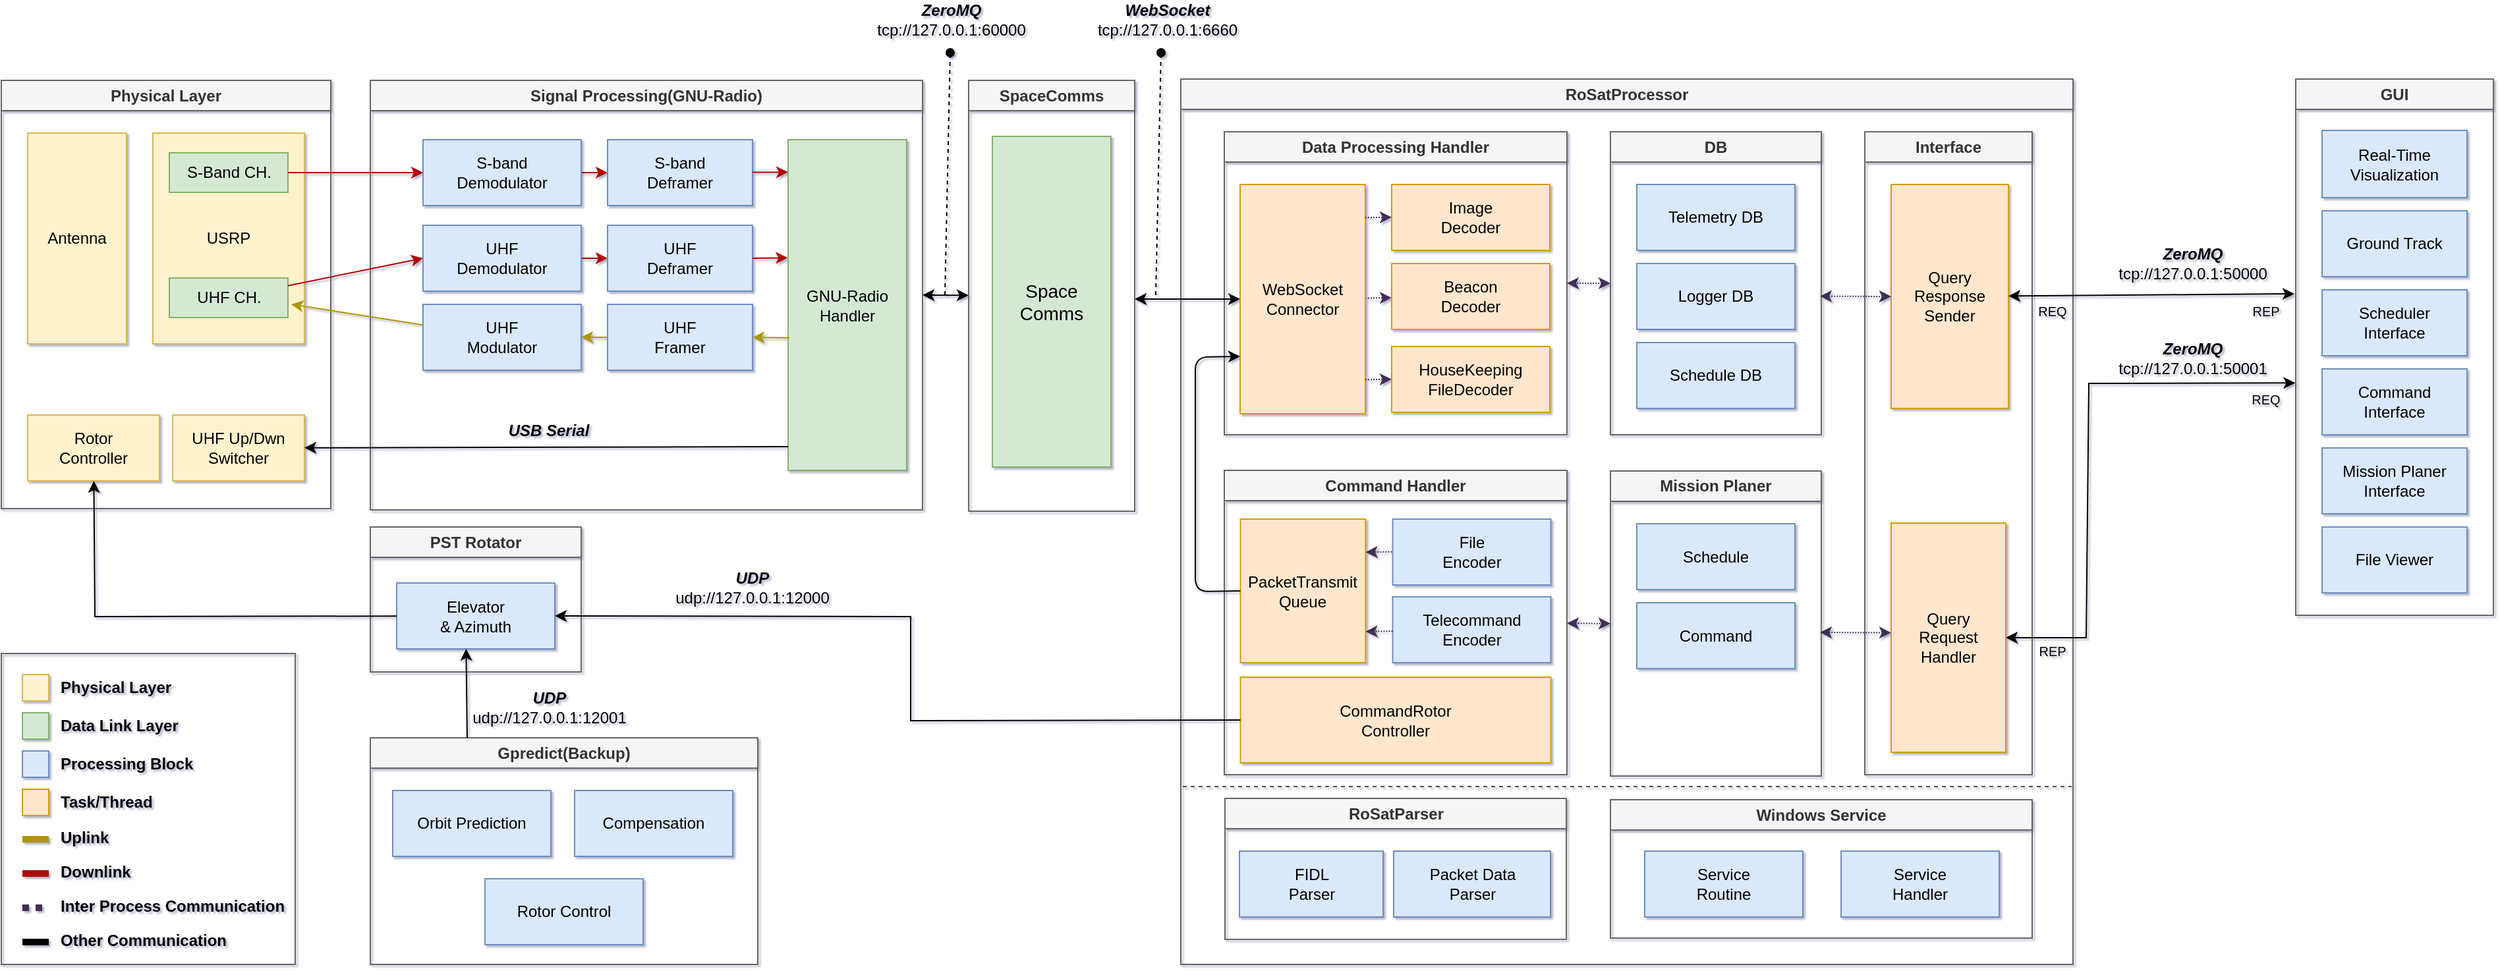 <mxfile scale="2" border="0">
    <diagram id="z8-gipXLpXiGRJ3XNDHW" name="Page-1">
        <mxGraphModel dx="1117" dy="762" grid="0" gridSize="10" guides="1" tooltips="1" connect="1" arrows="1" fold="1" page="1" pageScale="1" pageWidth="850" pageHeight="1100" background="#ffffff" math="0" shadow="1">
            <root>
                <mxCell id="0"/>
                <mxCell id="1" parent="0"/>
                <mxCell id="166" value="" style="rounded=0;whiteSpace=wrap;html=1;fontSize=12;fontColor=#333333;fillColor=none;strokeColor=#666666;" parent="1" vertex="1">
                    <mxGeometry x="160" y="815" width="223" height="236" as="geometry"/>
                </mxCell>
                <mxCell id="2" value="GUI" style="swimlane;whiteSpace=wrap;html=1;fillColor=#f5f5f5;fontColor=#333333;strokeColor=#666666;" parent="1" vertex="1">
                    <mxGeometry x="1901" y="379" width="150" height="407" as="geometry"/>
                </mxCell>
                <mxCell id="3" value="Real-Time Visualization" style="rounded=0;whiteSpace=wrap;html=1;fillColor=#dae8fc;strokeColor=#6c8ebf;fontColor=#000000;" parent="2" vertex="1">
                    <mxGeometry x="20" y="39" width="110" height="51" as="geometry"/>
                </mxCell>
                <mxCell id="4" value="Scheduler&lt;br&gt;Interface" style="rounded=0;whiteSpace=wrap;html=1;fillColor=#dae8fc;strokeColor=#6c8ebf;fontColor=#000000;" parent="2" vertex="1">
                    <mxGeometry x="20" y="160" width="110" height="50" as="geometry"/>
                </mxCell>
                <mxCell id="63" value="Ground Track" style="rounded=0;whiteSpace=wrap;html=1;fillColor=#dae8fc;strokeColor=#6c8ebf;fontColor=#000000;" parent="2" vertex="1">
                    <mxGeometry x="20" y="100" width="110" height="50" as="geometry"/>
                </mxCell>
                <mxCell id="65" value="Command&lt;br&gt;Interface" style="rounded=0;whiteSpace=wrap;html=1;fillColor=#dae8fc;strokeColor=#6c8ebf;fontColor=#000000;" parent="2" vertex="1">
                    <mxGeometry x="20" y="220" width="110" height="50" as="geometry"/>
                </mxCell>
                <mxCell id="66" value="Mission Planer&lt;br&gt;Interface" style="rounded=0;whiteSpace=wrap;html=1;fillColor=#dae8fc;strokeColor=#6c8ebf;fontColor=#000000;" parent="2" vertex="1">
                    <mxGeometry x="20" y="280" width="110" height="50" as="geometry"/>
                </mxCell>
                <mxCell id="209" value="File Viewer" style="rounded=0;whiteSpace=wrap;html=1;fillColor=#dae8fc;strokeColor=#6c8ebf;fontColor=#000000;" vertex="1" parent="2">
                    <mxGeometry x="20" y="340" width="110" height="50" as="geometry"/>
                </mxCell>
                <mxCell id="9" value="RoSatProcessor" style="swimlane;whiteSpace=wrap;html=1;fillColor=#f5f5f5;fontColor=#333333;strokeColor=#666666;" parent="1" vertex="1">
                    <mxGeometry x="1055" y="379" width="677" height="672" as="geometry"/>
                </mxCell>
                <mxCell id="5" value="Data Processing Handler" style="swimlane;whiteSpace=wrap;html=1;fillColor=#f5f5f5;fontColor=#333333;strokeColor=#666666;" parent="9" vertex="1">
                    <mxGeometry x="33" y="40" width="260" height="230" as="geometry"/>
                </mxCell>
                <mxCell id="6" value="Image&lt;br&gt;Decoder" style="rounded=0;whiteSpace=wrap;html=1;fillColor=#ffe6cc;strokeColor=#d79b00;fontColor=#000000;" parent="5" vertex="1">
                    <mxGeometry x="127" y="40" width="120" height="50" as="geometry"/>
                </mxCell>
                <mxCell id="7" value="Beacon&lt;br&gt;Decoder" style="rounded=0;whiteSpace=wrap;html=1;fillColor=#ffe6cc;strokeColor=#d79b00;fontColor=#000000;" parent="5" vertex="1">
                    <mxGeometry x="127" y="100" width="120" height="50" as="geometry"/>
                </mxCell>
                <mxCell id="11" value="HouseKeeping&lt;br&gt;FileDecoder" style="rounded=0;whiteSpace=wrap;html=1;fillColor=#ffe6cc;strokeColor=#d79b00;fontColor=#000000;" parent="5" vertex="1">
                    <mxGeometry x="127" y="163" width="120" height="50" as="geometry"/>
                </mxCell>
                <mxCell id="99" style="edgeStyle=none;html=1;fontColor=#000000;fillColor=#76608a;strokeColor=#432D57;dashed=1;dashPattern=1 1;" parent="5" source="92" target="7" edge="1">
                    <mxGeometry relative="1" as="geometry"/>
                </mxCell>
                <mxCell id="92" value="WebSocket&lt;div&gt;Connector&lt;/div&gt;" style="rounded=0;whiteSpace=wrap;html=1;fillColor=#ffe6cc;strokeColor=#d79b00;fontColor=#000000;" parent="5" vertex="1">
                    <mxGeometry x="12" y="40" width="95" height="174" as="geometry"/>
                </mxCell>
                <mxCell id="123" style="edgeStyle=none;html=1;fontColor=#000000;fillColor=#76608a;strokeColor=#432D57;dashed=1;dashPattern=1 1;" parent="5" edge="1">
                    <mxGeometry relative="1" as="geometry">
                        <mxPoint x="107" y="65.145" as="sourcePoint"/>
                        <mxPoint x="127" y="64.831" as="targetPoint"/>
                    </mxGeometry>
                </mxCell>
                <mxCell id="124" style="edgeStyle=none;html=1;fontColor=#000000;fillColor=#76608a;strokeColor=#432D57;dashed=1;dashPattern=1 1;" parent="5" edge="1">
                    <mxGeometry relative="1" as="geometry">
                        <mxPoint x="107" y="188.145" as="sourcePoint"/>
                        <mxPoint x="127" y="187.831" as="targetPoint"/>
                    </mxGeometry>
                </mxCell>
                <mxCell id="71" style="edgeStyle=none;rounded=0;html=1;entryX=0;entryY=0.5;entryDx=0;entryDy=0;startArrow=classic;startFill=1;fillColor=#76608a;strokeColor=#432D57;dashed=1;dashPattern=1 1;" parent="9" source="48" target="68" edge="1">
                    <mxGeometry relative="1" as="geometry"/>
                </mxCell>
                <mxCell id="48" value="Command Handler" style="swimlane;whiteSpace=wrap;html=1;fillColor=#f5f5f5;fontColor=#333333;strokeColor=#666666;" parent="9" vertex="1">
                    <mxGeometry x="33" y="297" width="260" height="231" as="geometry"/>
                </mxCell>
                <mxCell id="8" value="Telecommand&lt;br&gt;Encoder" style="rounded=0;whiteSpace=wrap;html=1;fillColor=#dae8fc;strokeColor=#6c8ebf;fontColor=#000000;" parent="48" vertex="1">
                    <mxGeometry x="127.75" y="96" width="120" height="50" as="geometry"/>
                </mxCell>
                <mxCell id="59" value="CommandRotor&lt;br&gt;Controller" style="rounded=0;whiteSpace=wrap;html=1;fillColor=#ffe6cc;strokeColor=#d79b00;fontColor=#000000;" parent="48" vertex="1">
                    <mxGeometry x="12.25" y="157" width="235.5" height="65" as="geometry"/>
                </mxCell>
                <mxCell id="119" value="PacketTransmit&lt;br&gt;Queue" style="rounded=0;whiteSpace=wrap;html=1;fillColor=#ffe6cc;strokeColor=#d79b00;fontColor=#000000;" parent="48" vertex="1">
                    <mxGeometry x="12.25" y="37" width="95" height="109" as="geometry"/>
                </mxCell>
                <mxCell id="130" style="edgeStyle=none;rounded=0;html=1;entryX=1;entryY=0.783;entryDx=0;entryDy=0;entryPerimeter=0;fontColor=#000000;endArrow=classic;endFill=1;fillColor=#76608a;strokeColor=#432D57;dashed=1;dashPattern=1 1;" parent="48" source="8" target="119" edge="1">
                    <mxGeometry relative="1" as="geometry"/>
                </mxCell>
                <mxCell id="127" value="File&lt;br&gt;Encoder" style="rounded=0;whiteSpace=wrap;html=1;fillColor=#dae8fc;strokeColor=#6c8ebf;fontColor=#000000;" parent="48" vertex="1">
                    <mxGeometry x="127.75" y="37" width="120" height="50" as="geometry"/>
                </mxCell>
                <mxCell id="131" style="edgeStyle=none;rounded=0;html=1;entryX=1;entryY=0.783;entryDx=0;entryDy=0;entryPerimeter=0;fontColor=#000000;endArrow=classic;endFill=1;fillColor=#76608a;strokeColor=#432D57;dashed=1;dashPattern=1 1;" parent="48" edge="1">
                    <mxGeometry relative="1" as="geometry">
                        <mxPoint x="127.25" y="61.8" as="sourcePoint"/>
                        <mxPoint x="107.25" y="62.137" as="targetPoint"/>
                    </mxGeometry>
                </mxCell>
                <mxCell id="68" value="Mission Planer" style="swimlane;whiteSpace=wrap;html=1;fillColor=#f5f5f5;fontColor=#333333;strokeColor=#666666;" parent="9" vertex="1">
                    <mxGeometry x="326" y="297.5" width="160" height="231.5" as="geometry"/>
                </mxCell>
                <mxCell id="69" value="Schedule" style="rounded=0;whiteSpace=wrap;html=1;fillColor=#dae8fc;strokeColor=#6c8ebf;fontColor=#000000;" parent="68" vertex="1">
                    <mxGeometry x="20" y="40" width="120" height="50" as="geometry"/>
                </mxCell>
                <mxCell id="72" value="Command" style="rounded=0;whiteSpace=wrap;html=1;fillColor=#dae8fc;strokeColor=#6c8ebf;fontColor=#000000;" parent="68" vertex="1">
                    <mxGeometry x="20" y="100" width="120" height="50" as="geometry"/>
                </mxCell>
                <mxCell id="70" style="edgeStyle=none;rounded=0;html=1;entryX=1;entryY=0.5;entryDx=0;entryDy=0;startArrow=classic;startFill=1;fillColor=#76608a;strokeColor=#432D57;dashed=1;dashPattern=1 1;" parent="9" source="10" target="5" edge="1">
                    <mxGeometry relative="1" as="geometry"/>
                </mxCell>
                <mxCell id="10" value="DB" style="swimlane;whiteSpace=wrap;html=1;fillColor=#f5f5f5;fontColor=#333333;strokeColor=#666666;" parent="9" vertex="1">
                    <mxGeometry x="326" y="40" width="160" height="230" as="geometry"/>
                </mxCell>
                <mxCell id="53" value="Telemetry DB" style="rounded=0;whiteSpace=wrap;html=1;fillColor=#dae8fc;strokeColor=#6c8ebf;fontColor=#000000;" parent="10" vertex="1">
                    <mxGeometry x="20" y="40" width="120" height="50" as="geometry"/>
                </mxCell>
                <mxCell id="60" value="Logger DB" style="rounded=0;whiteSpace=wrap;html=1;fillColor=#dae8fc;strokeColor=#6c8ebf;fontColor=#000000;" parent="10" vertex="1">
                    <mxGeometry x="20" y="100" width="120" height="50" as="geometry"/>
                </mxCell>
                <mxCell id="67" value="Schedule DB" style="rounded=0;whiteSpace=wrap;html=1;fillColor=#dae8fc;strokeColor=#6c8ebf;fontColor=#000000;" parent="10" vertex="1">
                    <mxGeometry x="20" y="160" width="120" height="50" as="geometry"/>
                </mxCell>
                <mxCell id="83" value="RoSatParser" style="swimlane;whiteSpace=wrap;html=1;fillColor=#f5f5f5;fontColor=#333333;strokeColor=#666666;" parent="9" vertex="1">
                    <mxGeometry x="33.5" y="546" width="259" height="107" as="geometry"/>
                </mxCell>
                <mxCell id="85" value="FIDL&lt;br&gt;Parser" style="rounded=0;whiteSpace=wrap;html=1;fillColor=#dae8fc;strokeColor=#6c8ebf;fontColor=#000000;" parent="83" vertex="1">
                    <mxGeometry x="11" y="40" width="109" height="50" as="geometry"/>
                </mxCell>
                <mxCell id="86" value="Packet Data&lt;br&gt;Parser" style="rounded=0;whiteSpace=wrap;html=1;fillColor=#dae8fc;strokeColor=#6c8ebf;fontColor=#000000;" parent="83" vertex="1">
                    <mxGeometry x="128" y="40" width="119" height="50" as="geometry"/>
                </mxCell>
                <mxCell id="151" value="" style="endArrow=none;dashed=1;html=1;rounded=0;strokeColor=#4D4D4D;fontColor=#000000;" parent="9" edge="1">
                    <mxGeometry width="50" height="50" relative="1" as="geometry">
                        <mxPoint x="1.5" y="537" as="sourcePoint"/>
                        <mxPoint x="676" y="537" as="targetPoint"/>
                    </mxGeometry>
                </mxCell>
                <mxCell id="188" value="Interface" style="swimlane;whiteSpace=wrap;html=1;fillColor=#f5f5f5;fontColor=#333333;strokeColor=#666666;" parent="9" vertex="1">
                    <mxGeometry x="519" y="40" width="127" height="488" as="geometry"/>
                </mxCell>
                <mxCell id="191" value="Query&lt;div&gt;Response&lt;/div&gt;&lt;div&gt;Sender&lt;/div&gt;" style="rounded=0;whiteSpace=wrap;html=1;fillColor=#ffe6cc;strokeColor=#d79b00;fontColor=#000000;" parent="188" vertex="1">
                    <mxGeometry x="20" y="40" width="89" height="170" as="geometry"/>
                </mxCell>
                <mxCell id="196" value="Query&lt;div&gt;Request&lt;/div&gt;&lt;div&gt;Handler&lt;/div&gt;" style="rounded=0;whiteSpace=wrap;html=1;fillColor=#ffe6cc;strokeColor=#d79b00;fontColor=#000000;" parent="188" vertex="1">
                    <mxGeometry x="20" y="297" width="87" height="174" as="geometry"/>
                </mxCell>
                <mxCell id="192" style="edgeStyle=none;rounded=0;html=1;entryX=1;entryY=0.5;entryDx=0;entryDy=0;startArrow=classic;startFill=1;fillColor=#76608a;strokeColor=#432D57;dashed=1;dashPattern=1 1;exitX=0;exitY=0.5;exitDx=0;exitDy=0;" parent="188" source="191" edge="1">
                    <mxGeometry relative="1" as="geometry">
                        <mxPoint x="18" y="125.11" as="sourcePoint"/>
                        <mxPoint x="-34" y="124.81" as="targetPoint"/>
                    </mxGeometry>
                </mxCell>
                <mxCell id="197" style="edgeStyle=none;rounded=0;html=1;entryX=1;entryY=0.5;entryDx=0;entryDy=0;startArrow=classic;startFill=1;fillColor=#76608a;strokeColor=#432D57;dashed=1;dashPattern=1 1;exitX=0;exitY=0.5;exitDx=0;exitDy=0;" parent="188" edge="1">
                    <mxGeometry relative="1" as="geometry">
                        <mxPoint x="20" y="380.19" as="sourcePoint"/>
                        <mxPoint x="-34" y="380" as="targetPoint"/>
                    </mxGeometry>
                </mxCell>
                <mxCell id="207" value="REP" style="text;html=1;strokeColor=none;fillColor=none;align=center;verticalAlign=middle;whiteSpace=wrap;rounded=0;fontColor=#000000;fontSize=10;" parent="9" vertex="1">
                    <mxGeometry x="646" y="419" width="31" height="30" as="geometry"/>
                </mxCell>
                <mxCell id="202" value="REQ" style="text;html=1;strokeColor=none;fillColor=none;align=center;verticalAlign=middle;whiteSpace=wrap;rounded=0;fontColor=#000000;fontSize=10;" parent="9" vertex="1">
                    <mxGeometry x="646" y="161" width="31" height="30" as="geometry"/>
                </mxCell>
                <mxCell id="262" style="edgeStyle=none;html=1;exitX=0;exitY=0.5;exitDx=0;exitDy=0;entryX=0;entryY=0.75;entryDx=0;entryDy=0;" edge="1" parent="9" source="119" target="92">
                    <mxGeometry relative="1" as="geometry">
                        <Array as="points">
                            <mxPoint x="11" y="389"/>
                            <mxPoint x="11" y="211"/>
                        </Array>
                    </mxGeometry>
                </mxCell>
                <mxCell id="12" value="Physical Layer" style="swimlane;whiteSpace=wrap;html=1;swimlaneFillColor=none;fillColor=#f5f5f5;fontColor=#333333;strokeColor=#666666;" parent="1" vertex="1">
                    <mxGeometry x="160" y="380" width="250" height="325" as="geometry"/>
                </mxCell>
                <mxCell id="13" value="Antenna" style="rounded=0;whiteSpace=wrap;html=1;fillColor=#fff2cc;strokeColor=#d6b656;fontColor=#000000;" parent="12" vertex="1">
                    <mxGeometry x="20" y="40" width="75" height="160" as="geometry"/>
                </mxCell>
                <mxCell id="14" value="Rotor&lt;br&gt;Controller" style="rounded=0;whiteSpace=wrap;html=1;fillColor=#fff2cc;strokeColor=#d6b656;fontColor=#000000;" parent="12" vertex="1">
                    <mxGeometry x="20" y="254" width="100" height="50" as="geometry"/>
                </mxCell>
                <mxCell id="17" value="USRP" style="rounded=0;whiteSpace=wrap;html=1;fillColor=#fff2cc;strokeColor=#d6b656;fontColor=#000000;" parent="12" vertex="1">
                    <mxGeometry x="115" y="40" width="115" height="160" as="geometry"/>
                </mxCell>
                <mxCell id="18" value="UHF Up/Dwn&lt;br&gt;Switcher" style="rounded=0;whiteSpace=wrap;html=1;fillColor=#fff2cc;strokeColor=#d6b656;fontColor=#000000;" parent="12" vertex="1">
                    <mxGeometry x="130" y="254" width="100" height="50" as="geometry"/>
                </mxCell>
                <mxCell id="19" value="S-Band CH." style="rounded=0;whiteSpace=wrap;html=1;fillColor=#d5e8d4;strokeColor=#82b366;fontStyle=0;fontColor=#000000;" parent="12" vertex="1">
                    <mxGeometry x="127.5" y="55" width="90" height="30" as="geometry"/>
                </mxCell>
                <mxCell id="20" value="UHF CH." style="rounded=0;whiteSpace=wrap;html=1;fillColor=#d5e8d4;strokeColor=#82b366;fontStyle=0;fontColor=#000000;" parent="12" vertex="1">
                    <mxGeometry x="127.5" y="150" width="90" height="30" as="geometry"/>
                </mxCell>
                <mxCell id="15" value="PST Rotator" style="swimlane;whiteSpace=wrap;html=1;fillColor=#f5f5f5;fontColor=#333333;strokeColor=#666666;" parent="1" vertex="1">
                    <mxGeometry x="440" y="719" width="160" height="110" as="geometry"/>
                </mxCell>
                <mxCell id="16" value="Elevator&lt;br&gt;&amp;amp; Azimuth" style="rounded=0;whiteSpace=wrap;html=1;fillColor=#dae8fc;strokeColor=#6c8ebf;fontColor=#000000;" parent="15" vertex="1">
                    <mxGeometry x="20" y="42.5" width="120" height="50" as="geometry"/>
                </mxCell>
                <mxCell id="22" value="Signal Processing(GNU-Radio)" style="swimlane;whiteSpace=wrap;html=1;fillColor=#f5f5f5;fontColor=#333333;strokeColor=#666666;" parent="1" vertex="1">
                    <mxGeometry x="440" y="380" width="419" height="326" as="geometry"/>
                </mxCell>
                <mxCell id="39" style="edgeStyle=none;rounded=0;html=1;fillColor=#e51400;strokeColor=#B20000;" parent="22" source="23" target="24" edge="1">
                    <mxGeometry relative="1" as="geometry"/>
                </mxCell>
                <mxCell id="23" value="S-band&lt;br&gt;Demodulator" style="rounded=0;whiteSpace=wrap;html=1;fillColor=#dae8fc;strokeColor=#6c8ebf;fontColor=#000000;" parent="22" vertex="1">
                    <mxGeometry x="40" y="45" width="120" height="50" as="geometry"/>
                </mxCell>
                <mxCell id="24" value="S-band&lt;br&gt;Deframer" style="rounded=0;whiteSpace=wrap;html=1;fillColor=#dae8fc;strokeColor=#6c8ebf;fontColor=#000000;" parent="22" vertex="1">
                    <mxGeometry x="180" y="45" width="110" height="50" as="geometry"/>
                </mxCell>
                <mxCell id="40" style="edgeStyle=none;rounded=0;html=1;fillColor=#e51400;strokeColor=#B20000;" parent="22" source="25" target="30" edge="1">
                    <mxGeometry relative="1" as="geometry"/>
                </mxCell>
                <mxCell id="25" value="UHF&lt;br&gt;Demodulator" style="rounded=0;whiteSpace=wrap;html=1;fillColor=#dae8fc;strokeColor=#6c8ebf;fontColor=#000000;" parent="22" vertex="1">
                    <mxGeometry x="40" y="110" width="120" height="50" as="geometry"/>
                </mxCell>
                <mxCell id="29" value="UHF&lt;br&gt;Modulator" style="rounded=0;whiteSpace=wrap;html=1;fillColor=#dae8fc;strokeColor=#6c8ebf;fontColor=#000000;" parent="22" vertex="1">
                    <mxGeometry x="40" y="170" width="120" height="50" as="geometry"/>
                </mxCell>
                <mxCell id="30" value="UHF&lt;br&gt;Deframer" style="rounded=0;whiteSpace=wrap;html=1;fillColor=#dae8fc;strokeColor=#6c8ebf;fontColor=#000000;" parent="22" vertex="1">
                    <mxGeometry x="180" y="110" width="110" height="50" as="geometry"/>
                </mxCell>
                <mxCell id="41" style="edgeStyle=none;rounded=0;html=1;entryX=1;entryY=0.5;entryDx=0;entryDy=0;fillColor=#e3c800;strokeColor=#B09500;" parent="22" source="31" target="29" edge="1">
                    <mxGeometry relative="1" as="geometry"/>
                </mxCell>
                <mxCell id="31" value="UHF&lt;br&gt;Framer" style="rounded=0;whiteSpace=wrap;html=1;fillColor=#dae8fc;strokeColor=#6c8ebf;fontColor=#000000;" parent="22" vertex="1">
                    <mxGeometry x="180" y="170" width="110" height="50" as="geometry"/>
                </mxCell>
                <mxCell id="211" value="GNU-Radio&lt;div&gt;Handler&lt;/div&gt;" style="rounded=0;whiteSpace=wrap;html=1;fillColor=#d5e8d4;strokeColor=#82b366;fontStyle=0;fontColor=#000000;" vertex="1" parent="22">
                    <mxGeometry x="317" y="45" width="90" height="251" as="geometry"/>
                </mxCell>
                <mxCell id="147" value="&lt;b&gt;&lt;i&gt;&lt;font color=&quot;#000000&quot;&gt;USB Serial&lt;/font&gt;&lt;/i&gt;&lt;/b&gt;" style="text;html=1;strokeColor=none;fillColor=none;align=center;verticalAlign=middle;whiteSpace=wrap;rounded=0;fontColor=#990000;" parent="22" vertex="1">
                    <mxGeometry x="91" y="251" width="89" height="30" as="geometry"/>
                </mxCell>
                <mxCell id="213" style="edgeStyle=none;rounded=0;html=1;entryX=1;entryY=0.5;entryDx=0;entryDy=0;fillColor=#e3c800;strokeColor=#B09500;exitX=0.011;exitY=0.599;exitDx=0;exitDy=0;exitPerimeter=0;" edge="1" parent="22" source="211" target="31">
                    <mxGeometry relative="1" as="geometry">
                        <mxPoint x="190" y="205" as="sourcePoint"/>
                        <mxPoint x="170" y="205" as="targetPoint"/>
                    </mxGeometry>
                </mxCell>
                <mxCell id="214" style="edgeStyle=none;rounded=0;html=1;fillColor=#e51400;strokeColor=#B20000;exitX=1;exitY=0.5;exitDx=0;exitDy=0;entryX=-0.004;entryY=0.357;entryDx=0;entryDy=0;entryPerimeter=0;" edge="1" parent="22" source="30" target="211">
                    <mxGeometry relative="1" as="geometry">
                        <mxPoint x="170" y="145" as="sourcePoint"/>
                        <mxPoint x="317" y="134" as="targetPoint"/>
                    </mxGeometry>
                </mxCell>
                <mxCell id="215" style="edgeStyle=none;rounded=0;html=1;fillColor=#e51400;strokeColor=#B20000;exitX=1;exitY=0.5;exitDx=0;exitDy=0;entryX=-0.004;entryY=0.357;entryDx=0;entryDy=0;entryPerimeter=0;" edge="1" parent="22">
                    <mxGeometry relative="1" as="geometry">
                        <mxPoint x="290" y="69.71" as="sourcePoint"/>
                        <mxPoint x="317" y="69.71" as="targetPoint"/>
                    </mxGeometry>
                </mxCell>
                <mxCell id="32" style="edgeStyle=none;rounded=0;html=1;entryX=0;entryY=0.5;entryDx=0;entryDy=0;fillColor=#e51400;strokeColor=#B20000;" parent="1" source="19" target="23" edge="1">
                    <mxGeometry relative="1" as="geometry"/>
                </mxCell>
                <mxCell id="35" style="edgeStyle=none;rounded=0;html=1;fillColor=#e3c800;strokeColor=#B09500;" parent="1" source="29" edge="1">
                    <mxGeometry relative="1" as="geometry">
                        <mxPoint x="380" y="550" as="targetPoint"/>
                    </mxGeometry>
                </mxCell>
                <mxCell id="36" style="edgeStyle=none;rounded=0;html=1;entryX=0;entryY=0.5;entryDx=0;entryDy=0;fillColor=#e51400;strokeColor=#B20000;" parent="1" source="20" target="25" edge="1">
                    <mxGeometry relative="1" as="geometry"/>
                </mxCell>
                <mxCell id="38" style="edgeStyle=none;rounded=0;html=1;fillColor=#76608a;strokeColor=#000000;" parent="1" source="16" target="14" edge="1">
                    <mxGeometry relative="1" as="geometry">
                        <Array as="points">
                            <mxPoint x="231" y="787"/>
                        </Array>
                    </mxGeometry>
                </mxCell>
                <mxCell id="115" value="&lt;b&gt;&lt;i&gt;UDP&lt;/i&gt;&lt;/b&gt;&lt;br&gt;udp://127.0.0.1:12000" style="text;html=1;strokeColor=none;fillColor=none;align=center;verticalAlign=middle;whiteSpace=wrap;rounded=0;fontColor=#000000;" parent="1" vertex="1">
                    <mxGeometry x="689" y="750" width="82" height="30" as="geometry"/>
                </mxCell>
                <mxCell id="136" style="edgeStyle=none;rounded=0;html=1;entryX=1;entryY=0.5;entryDx=0;entryDy=0;fontColor=#000000;endArrow=classic;endFill=1;fillColor=#76608a;strokeColor=#000000;exitX=0;exitY=0.5;exitDx=0;exitDy=0;" parent="1" target="16" edge="1" source="59">
                    <mxGeometry relative="1" as="geometry">
                        <Array as="points">
                            <mxPoint x="850" y="866"/>
                            <mxPoint x="850" y="787"/>
                        </Array>
                        <mxPoint x="960" y="758" as="sourcePoint"/>
                    </mxGeometry>
                </mxCell>
                <mxCell id="152" value="Windows Service" style="swimlane;whiteSpace=wrap;html=1;fillColor=#f5f5f5;fontColor=#333333;strokeColor=#666666;" parent="1" vertex="1">
                    <mxGeometry x="1381" y="926" width="320" height="105" as="geometry"/>
                </mxCell>
                <mxCell id="153" value="Service&lt;br&gt;Routine" style="rounded=0;whiteSpace=wrap;html=1;fillColor=#dae8fc;strokeColor=#6c8ebf;fontColor=#000000;" parent="152" vertex="1">
                    <mxGeometry x="26" y="39" width="120" height="50" as="geometry"/>
                </mxCell>
                <mxCell id="195" value="Service&lt;br&gt;Handler" style="rounded=0;whiteSpace=wrap;html=1;fillColor=#dae8fc;strokeColor=#6c8ebf;fontColor=#000000;" parent="152" vertex="1">
                    <mxGeometry x="175" y="39" width="120" height="50" as="geometry"/>
                </mxCell>
                <mxCell id="162" value="" style="rounded=0;whiteSpace=wrap;html=1;fontSize=10;fillColor=#fff2cc;strokeColor=#d6b656;" parent="1" vertex="1">
                    <mxGeometry x="176" y="831" width="20" height="20" as="geometry"/>
                </mxCell>
                <mxCell id="163" value="Physical Layer" style="text;html=1;strokeColor=none;fillColor=none;align=left;verticalAlign=middle;whiteSpace=wrap;rounded=0;fontSize=12;fontColor=#000000;fontStyle=1" parent="1" vertex="1">
                    <mxGeometry x="203" y="831" width="138" height="20" as="geometry"/>
                </mxCell>
                <mxCell id="169" value="" style="rounded=0;whiteSpace=wrap;html=1;fontSize=10;fillColor=#d5e8d4;strokeColor=#82b366;" parent="1" vertex="1">
                    <mxGeometry x="176" y="860" width="20" height="20" as="geometry"/>
                </mxCell>
                <mxCell id="170" value="Data Link Layer" style="text;html=1;strokeColor=none;fillColor=none;align=left;verticalAlign=middle;whiteSpace=wrap;rounded=0;fontSize=12;fontColor=#000000;fontStyle=1" parent="1" vertex="1">
                    <mxGeometry x="203" y="860" width="138" height="20" as="geometry"/>
                </mxCell>
                <mxCell id="171" value="" style="rounded=0;whiteSpace=wrap;html=1;fontSize=10;fillColor=#dae8fc;strokeColor=#6c8ebf;" parent="1" vertex="1">
                    <mxGeometry x="176" y="889" width="20" height="20" as="geometry"/>
                </mxCell>
                <mxCell id="172" value="Processing Block" style="text;html=1;strokeColor=none;fillColor=none;align=left;verticalAlign=middle;whiteSpace=wrap;rounded=0;fontSize=12;fontColor=#000000;fontStyle=1" parent="1" vertex="1">
                    <mxGeometry x="203" y="889" width="138" height="20" as="geometry"/>
                </mxCell>
                <mxCell id="173" value="" style="rounded=0;whiteSpace=wrap;html=1;fontSize=10;fillColor=#ffe6cc;strokeColor=#d79b00;fontStyle=1" parent="1" vertex="1">
                    <mxGeometry x="176" y="918" width="20" height="20" as="geometry"/>
                </mxCell>
                <mxCell id="174" value="Task/Thread" style="text;html=1;strokeColor=none;fillColor=none;align=left;verticalAlign=middle;whiteSpace=wrap;rounded=0;fontSize=12;fontColor=#000000;fontStyle=1" parent="1" vertex="1">
                    <mxGeometry x="203" y="918" width="138" height="20" as="geometry"/>
                </mxCell>
                <mxCell id="178" value="" style="endArrow=none;html=1;rounded=0;strokeColor=#B09500;fontSize=12;fontColor=#bd7000;strokeWidth=5;fillColor=#e3c800;" parent="1" edge="1">
                    <mxGeometry width="50" height="50" relative="1" as="geometry">
                        <mxPoint x="176" y="956" as="sourcePoint"/>
                        <mxPoint x="196" y="956" as="targetPoint"/>
                    </mxGeometry>
                </mxCell>
                <mxCell id="179" value="Uplink" style="text;html=1;strokeColor=none;fillColor=none;align=left;verticalAlign=middle;whiteSpace=wrap;rounded=0;fontSize=12;fontColor=#000000;fontStyle=1" parent="1" vertex="1">
                    <mxGeometry x="203" y="945" width="138" height="20" as="geometry"/>
                </mxCell>
                <mxCell id="180" value="" style="endArrow=none;html=1;rounded=0;strokeColor=#B20000;fontSize=12;fontColor=#bd7000;strokeWidth=5;fillColor=#e51400;" parent="1" edge="1">
                    <mxGeometry width="50" height="50" relative="1" as="geometry">
                        <mxPoint x="176" y="982" as="sourcePoint"/>
                        <mxPoint x="196" y="982" as="targetPoint"/>
                    </mxGeometry>
                </mxCell>
                <mxCell id="181" value="Downlink" style="text;html=1;strokeColor=none;fillColor=none;align=left;verticalAlign=middle;whiteSpace=wrap;rounded=0;fontSize=12;fontColor=#000000;fontStyle=1" parent="1" vertex="1">
                    <mxGeometry x="203" y="971" width="138" height="20" as="geometry"/>
                </mxCell>
                <mxCell id="184" value="" style="endArrow=none;html=1;rounded=0;strokeColor=#432D57;fontSize=12;fontColor=#bd7000;strokeWidth=5;fillColor=#76608a;dashed=1;dashPattern=1 1;" parent="1" edge="1">
                    <mxGeometry width="50" height="50" relative="1" as="geometry">
                        <mxPoint x="176" y="1008" as="sourcePoint"/>
                        <mxPoint x="196" y="1008" as="targetPoint"/>
                    </mxGeometry>
                </mxCell>
                <mxCell id="185" value="Inter Process Communication" style="text;html=1;strokeColor=none;fillColor=none;align=left;verticalAlign=middle;whiteSpace=wrap;rounded=0;fontSize=12;fontColor=#000000;fontStyle=1" parent="1" vertex="1">
                    <mxGeometry x="203" y="997" width="183" height="20" as="geometry"/>
                </mxCell>
                <mxCell id="186" value="" style="endArrow=none;html=1;rounded=0;strokeColor=#000000;fontSize=12;fontColor=#bd7000;strokeWidth=5;fillColor=#f0a30a;" parent="1" edge="1">
                    <mxGeometry width="50" height="50" relative="1" as="geometry">
                        <mxPoint x="176" y="1034" as="sourcePoint"/>
                        <mxPoint x="196" y="1034" as="targetPoint"/>
                    </mxGeometry>
                </mxCell>
                <mxCell id="187" value="Other Communication" style="text;html=1;strokeColor=none;fillColor=none;align=left;verticalAlign=middle;whiteSpace=wrap;rounded=0;fontSize=12;fontColor=#000000;fontStyle=1" parent="1" vertex="1">
                    <mxGeometry x="203" y="1023" width="156" height="20" as="geometry"/>
                </mxCell>
                <mxCell id="198" value="" style="endArrow=classic;html=1;fontColor=#000000;strokeColor=#000000;startArrow=classic;startFill=1;" parent="1" source="191" edge="1">
                    <mxGeometry width="50" height="50" relative="1" as="geometry">
                        <mxPoint x="1743" y="542" as="sourcePoint"/>
                        <mxPoint x="1900" y="542" as="targetPoint"/>
                    </mxGeometry>
                </mxCell>
                <mxCell id="199" value="&lt;b&gt;&lt;i&gt;ZeroMQ&lt;/i&gt;&lt;/b&gt;&lt;br&gt;tcp://127.0.0.1:50000" style="text;html=1;strokeColor=none;fillColor=none;align=center;verticalAlign=middle;whiteSpace=wrap;rounded=0;fontColor=#000000;" parent="1" vertex="1">
                    <mxGeometry x="1782" y="504" width="82" height="30" as="geometry"/>
                </mxCell>
                <mxCell id="203" value="REP" style="text;html=1;strokeColor=none;fillColor=none;align=center;verticalAlign=middle;whiteSpace=wrap;rounded=0;fontColor=#000000;fontSize=10;" parent="1" vertex="1">
                    <mxGeometry x="1860" y="540" width="37" height="30" as="geometry"/>
                </mxCell>
                <mxCell id="204" style="edgeStyle=none;html=1;strokeColor=#000000;fontColor=#000000;startArrow=classic;startFill=1;rounded=0;" parent="1" source="196" edge="1">
                    <mxGeometry relative="1" as="geometry">
                        <mxPoint x="1900.667" y="609.667" as="targetPoint"/>
                        <Array as="points">
                            <mxPoint x="1742" y="803"/>
                            <mxPoint x="1744" y="610"/>
                        </Array>
                    </mxGeometry>
                </mxCell>
                <mxCell id="205" value="&lt;b&gt;&lt;i&gt;ZeroMQ&lt;/i&gt;&lt;/b&gt;&lt;br&gt;tcp://127.0.0.1:50001" style="text;html=1;strokeColor=none;fillColor=none;align=center;verticalAlign=middle;whiteSpace=wrap;rounded=0;fontColor=#000000;" parent="1" vertex="1">
                    <mxGeometry x="1782" y="575.5" width="82" height="30" as="geometry"/>
                </mxCell>
                <mxCell id="206" value="REQ" style="text;html=1;strokeColor=none;fillColor=none;align=center;verticalAlign=middle;whiteSpace=wrap;rounded=0;fontColor=#000000;fontSize=10;" parent="1" vertex="1">
                    <mxGeometry x="1860" y="607" width="37" height="30" as="geometry"/>
                </mxCell>
                <mxCell id="212" style="edgeStyle=none;html=1;startArrow=classic;startFill=1;endArrow=none;endFill=0;" edge="1" parent="1" source="18">
                    <mxGeometry relative="1" as="geometry">
                        <mxPoint x="757" y="658" as="targetPoint"/>
                    </mxGeometry>
                </mxCell>
                <mxCell id="222" style="edgeStyle=none;html=1;entryX=1;entryY=0.5;entryDx=0;entryDy=0;startArrow=classic;startFill=1;" edge="1" parent="1" source="219" target="22">
                    <mxGeometry relative="1" as="geometry"/>
                </mxCell>
                <mxCell id="223" style="edgeStyle=none;html=1;startArrow=classic;startFill=1;entryX=0;entryY=0.5;entryDx=0;entryDy=0;" edge="1" parent="1" target="92">
                    <mxGeometry relative="1" as="geometry">
                        <mxPoint x="1020" y="546" as="sourcePoint"/>
                        <mxPoint x="1055" y="544" as="targetPoint"/>
                    </mxGeometry>
                </mxCell>
                <mxCell id="219" value="SpaceComms" style="swimlane;whiteSpace=wrap;html=1;fillColor=#f5f5f5;fontColor=#333333;strokeColor=#666666;" vertex="1" parent="1">
                    <mxGeometry x="894" y="380" width="126" height="327" as="geometry"/>
                </mxCell>
                <mxCell id="221" value="&lt;font style=&quot;font-size: 14px;&quot;&gt;Space&lt;/font&gt;&lt;div&gt;&lt;font style=&quot;font-size: 14px;&quot;&gt;Comms&lt;/font&gt;&lt;/div&gt;" style="rounded=0;whiteSpace=wrap;html=1;fillColor=#d5e8d4;strokeColor=#82b366;fontStyle=0;fontColor=#000000;" vertex="1" parent="219">
                    <mxGeometry x="18" y="42.5" width="90" height="251" as="geometry"/>
                </mxCell>
                <mxCell id="112" value="&lt;b&gt;&lt;i&gt;WebSocket&lt;/i&gt;&lt;/b&gt;&lt;br&gt;tcp://127.0.0.1:6660" style="text;html=1;strokeColor=none;fillColor=none;align=center;verticalAlign=middle;whiteSpace=wrap;rounded=0;fontColor=#000000;" parent="1" vertex="1">
                    <mxGeometry x="1004" y="319" width="82" height="30" as="geometry"/>
                </mxCell>
                <mxCell id="224" value="" style="endArrow=oval;html=1;strokeWidth=1;dashed=1;startArrow=none;startFill=0;endFill=1;" edge="1" parent="1">
                    <mxGeometry width="50" height="50" relative="1" as="geometry">
                        <mxPoint x="1036" y="543" as="sourcePoint"/>
                        <mxPoint x="1040" y="359" as="targetPoint"/>
                    </mxGeometry>
                </mxCell>
                <mxCell id="225" value="" style="endArrow=oval;html=1;strokeWidth=1;dashed=1;startArrow=none;startFill=0;endFill=1;" edge="1" parent="1">
                    <mxGeometry width="50" height="50" relative="1" as="geometry">
                        <mxPoint x="876" y="543" as="sourcePoint"/>
                        <mxPoint x="880" y="359" as="targetPoint"/>
                    </mxGeometry>
                </mxCell>
                <mxCell id="227" value="&lt;b&gt;&lt;i&gt;ZeroMQ&lt;/i&gt;&lt;/b&gt;&lt;br&gt;tcp://127.0.0.1:60000" style="text;html=1;strokeColor=none;fillColor=none;align=center;verticalAlign=middle;whiteSpace=wrap;rounded=0;fontColor=#000000;" vertex="1" parent="1">
                    <mxGeometry x="840" y="319" width="82" height="30" as="geometry"/>
                </mxCell>
                <mxCell id="243" value="Gpredict(Backup)" style="swimlane;whiteSpace=wrap;html=1;fillColor=#f5f5f5;fontColor=#333333;strokeColor=#666666;startSize=23;" vertex="1" parent="1">
                    <mxGeometry x="440" y="879" width="294" height="172" as="geometry"/>
                </mxCell>
                <mxCell id="260" value="Rotor Control" style="rounded=0;whiteSpace=wrap;html=1;fillColor=#dae8fc;strokeColor=#6c8ebf;fontColor=#000000;" vertex="1" parent="243">
                    <mxGeometry x="87" y="107" width="120" height="50" as="geometry"/>
                </mxCell>
                <mxCell id="261" value="Compensation" style="rounded=0;whiteSpace=wrap;html=1;fillColor=#dae8fc;strokeColor=#6c8ebf;fontColor=#000000;" vertex="1" parent="243">
                    <mxGeometry x="155" y="40" width="120" height="50" as="geometry"/>
                </mxCell>
                <mxCell id="263" value="Orbit Prediction" style="rounded=0;whiteSpace=wrap;html=1;fillColor=#dae8fc;strokeColor=#6c8ebf;fontColor=#000000;" vertex="1" parent="243">
                    <mxGeometry x="17" y="40" width="120" height="50" as="geometry"/>
                </mxCell>
                <mxCell id="264" style="edgeStyle=none;html=1;exitX=0.25;exitY=0;exitDx=0;exitDy=0;entryX=0.439;entryY=0.999;entryDx=0;entryDy=0;entryPerimeter=0;" edge="1" parent="1" source="243" target="16">
                    <mxGeometry relative="1" as="geometry"/>
                </mxCell>
                <mxCell id="265" value="&lt;b&gt;&lt;i&gt;UDP&lt;/i&gt;&lt;/b&gt;&lt;br&gt;udp://127.0.0.1:12001" style="text;html=1;strokeColor=none;fillColor=none;align=center;verticalAlign=middle;whiteSpace=wrap;rounded=0;fontColor=#000000;" vertex="1" parent="1">
                    <mxGeometry x="535" y="841" width="82" height="30" as="geometry"/>
                </mxCell>
            </root>
        </mxGraphModel>
    </diagram>
</mxfile>